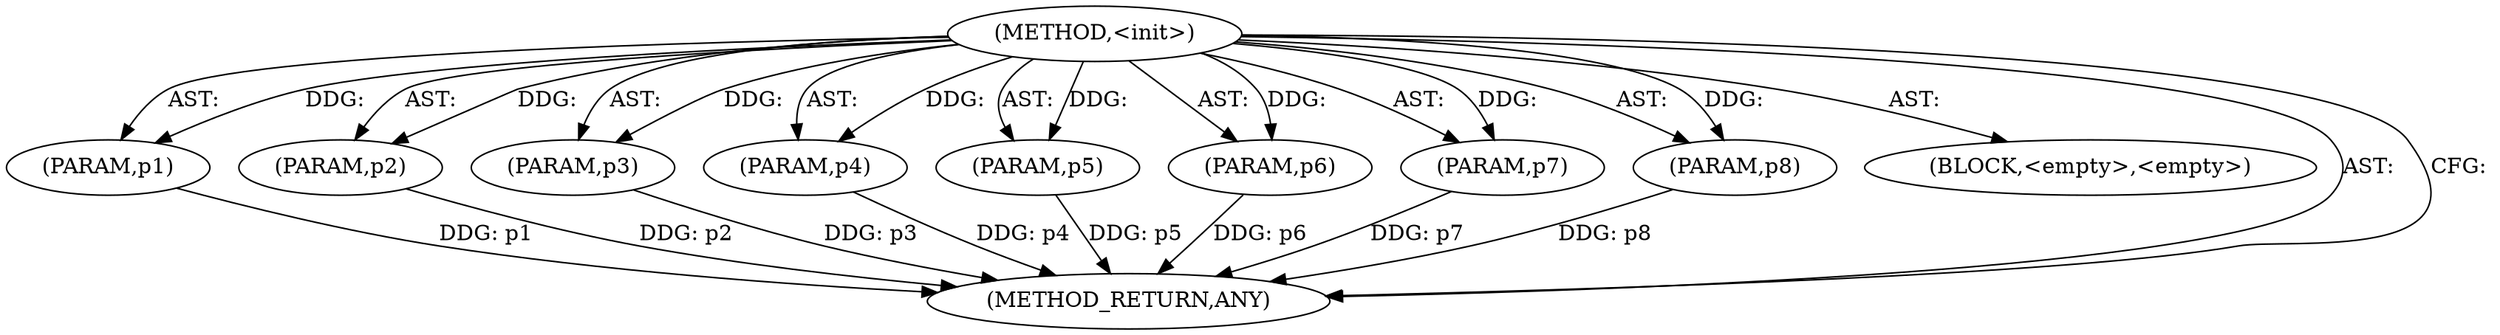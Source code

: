 digraph "&lt;init&gt;" {  
"111669149720" [label = <(METHOD,&lt;init&gt;)> ]
"115964117043" [label = <(PARAM,p1)> ]
"115964117044" [label = <(PARAM,p2)> ]
"115964117045" [label = <(PARAM,p3)> ]
"115964117046" [label = <(PARAM,p4)> ]
"115964117047" [label = <(PARAM,p5)> ]
"115964117048" [label = <(PARAM,p6)> ]
"115964117049" [label = <(PARAM,p7)> ]
"115964117050" [label = <(PARAM,p8)> ]
"25769803813" [label = <(BLOCK,&lt;empty&gt;,&lt;empty&gt;)> ]
"128849018904" [label = <(METHOD_RETURN,ANY)> ]
  "111669149720" -> "115964117043"  [ label = "AST: "] 
  "111669149720" -> "25769803813"  [ label = "AST: "] 
  "111669149720" -> "115964117044"  [ label = "AST: "] 
  "111669149720" -> "128849018904"  [ label = "AST: "] 
  "111669149720" -> "115964117045"  [ label = "AST: "] 
  "111669149720" -> "115964117046"  [ label = "AST: "] 
  "111669149720" -> "115964117047"  [ label = "AST: "] 
  "111669149720" -> "115964117048"  [ label = "AST: "] 
  "111669149720" -> "115964117049"  [ label = "AST: "] 
  "111669149720" -> "115964117050"  [ label = "AST: "] 
  "111669149720" -> "128849018904"  [ label = "CFG: "] 
  "115964117043" -> "128849018904"  [ label = "DDG: p1"] 
  "115964117044" -> "128849018904"  [ label = "DDG: p2"] 
  "115964117045" -> "128849018904"  [ label = "DDG: p3"] 
  "115964117046" -> "128849018904"  [ label = "DDG: p4"] 
  "115964117047" -> "128849018904"  [ label = "DDG: p5"] 
  "115964117048" -> "128849018904"  [ label = "DDG: p6"] 
  "115964117049" -> "128849018904"  [ label = "DDG: p7"] 
  "115964117050" -> "128849018904"  [ label = "DDG: p8"] 
  "111669149720" -> "115964117043"  [ label = "DDG: "] 
  "111669149720" -> "115964117044"  [ label = "DDG: "] 
  "111669149720" -> "115964117045"  [ label = "DDG: "] 
  "111669149720" -> "115964117046"  [ label = "DDG: "] 
  "111669149720" -> "115964117047"  [ label = "DDG: "] 
  "111669149720" -> "115964117048"  [ label = "DDG: "] 
  "111669149720" -> "115964117049"  [ label = "DDG: "] 
  "111669149720" -> "115964117050"  [ label = "DDG: "] 
}
